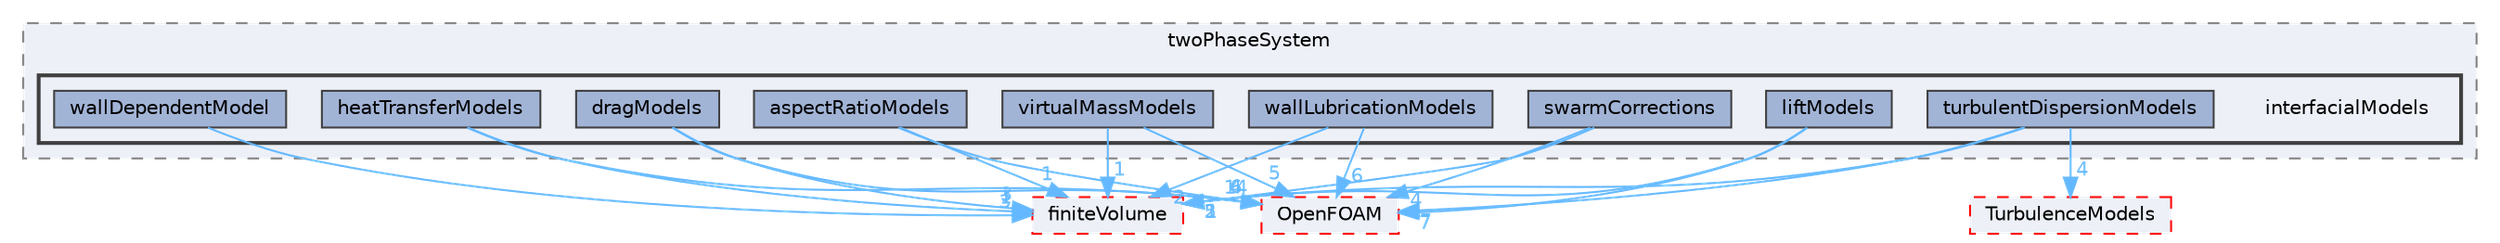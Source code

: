 digraph "src/phaseSystemModels/twoPhaseEuler/twoPhaseSystem/interfacialModels"
{
 // LATEX_PDF_SIZE
  bgcolor="transparent";
  edge [fontname=Helvetica,fontsize=10,labelfontname=Helvetica,labelfontsize=10];
  node [fontname=Helvetica,fontsize=10,shape=box,height=0.2,width=0.4];
  compound=true
  subgraph clusterdir_48b4f6f6adbaa00c93b86e1f6173e48a {
    graph [ bgcolor="#edf0f7", pencolor="grey50", label="twoPhaseSystem", fontname=Helvetica,fontsize=10 style="filled,dashed", URL="dir_48b4f6f6adbaa00c93b86e1f6173e48a.html",tooltip=""]
  subgraph clusterdir_e8eee81cc7e4f9cbfe1fba61f3562479 {
    graph [ bgcolor="#edf0f7", pencolor="grey25", label="", fontname=Helvetica,fontsize=10 style="filled,bold", URL="dir_e8eee81cc7e4f9cbfe1fba61f3562479.html",tooltip=""]
    dir_e8eee81cc7e4f9cbfe1fba61f3562479 [shape=plaintext, label="interfacialModels"];
  dir_0be2b2e54dae3fa57908897e940b2b04 [label="aspectRatioModels", fillcolor="#a2b4d6", color="grey25", style="filled", URL="dir_0be2b2e54dae3fa57908897e940b2b04.html",tooltip=""];
  dir_b837bcfd13fa7ab2eb36015b2b5fd0b5 [label="dragModels", fillcolor="#a2b4d6", color="grey25", style="filled", URL="dir_b837bcfd13fa7ab2eb36015b2b5fd0b5.html",tooltip=""];
  dir_d1acf16962ef20a0c8aab3f9cf45b790 [label="heatTransferModels", fillcolor="#a2b4d6", color="grey25", style="filled", URL="dir_d1acf16962ef20a0c8aab3f9cf45b790.html",tooltip=""];
  dir_d09e821cb6739a10513a2ede3b005a79 [label="liftModels", fillcolor="#a2b4d6", color="grey25", style="filled", URL="dir_d09e821cb6739a10513a2ede3b005a79.html",tooltip=""];
  dir_3d0e779d46b5487007dc03f8b4134c23 [label="swarmCorrections", fillcolor="#a2b4d6", color="grey25", style="filled", URL="dir_3d0e779d46b5487007dc03f8b4134c23.html",tooltip=""];
  dir_db1b9195ef191fc714fd27cb4cadb3fa [label="turbulentDispersionModels", fillcolor="#a2b4d6", color="grey25", style="filled", URL="dir_db1b9195ef191fc714fd27cb4cadb3fa.html",tooltip=""];
  dir_22637c7573bc032590e48c86f2286343 [label="virtualMassModels", fillcolor="#a2b4d6", color="grey25", style="filled", URL="dir_22637c7573bc032590e48c86f2286343.html",tooltip=""];
  dir_fa8f858439c5255c3b904018ce7c664c [label="wallDependentModel", fillcolor="#a2b4d6", color="grey25", style="filled", URL="dir_fa8f858439c5255c3b904018ce7c664c.html",tooltip=""];
  dir_c99cfa17cc51e8028eeba7f51aaf7a41 [label="wallLubricationModels", fillcolor="#a2b4d6", color="grey25", style="filled", URL="dir_c99cfa17cc51e8028eeba7f51aaf7a41.html",tooltip=""];
  }
  }
  dir_1eda626aeac0f0ad2848c36acaa5d501 [label="TurbulenceModels", fillcolor="#edf0f7", color="red", style="filled,dashed", URL="dir_1eda626aeac0f0ad2848c36acaa5d501.html",tooltip=""];
  dir_9bd15774b555cf7259a6fa18f99fe99b [label="finiteVolume", fillcolor="#edf0f7", color="red", style="filled,dashed", URL="dir_9bd15774b555cf7259a6fa18f99fe99b.html",tooltip=""];
  dir_c5473ff19b20e6ec4dfe5c310b3778a8 [label="OpenFOAM", fillcolor="#edf0f7", color="red", style="filled,dashed", URL="dir_c5473ff19b20e6ec4dfe5c310b3778a8.html",tooltip=""];
  dir_0be2b2e54dae3fa57908897e940b2b04->dir_9bd15774b555cf7259a6fa18f99fe99b [headlabel="1", labeldistance=1.5 headhref="dir_000133_001387.html" href="dir_000133_001387.html" color="steelblue1" fontcolor="steelblue1"];
  dir_0be2b2e54dae3fa57908897e940b2b04->dir_c5473ff19b20e6ec4dfe5c310b3778a8 [headlabel="6", labeldistance=1.5 headhref="dir_000133_002695.html" href="dir_000133_002695.html" color="steelblue1" fontcolor="steelblue1"];
  dir_b837bcfd13fa7ab2eb36015b2b5fd0b5->dir_9bd15774b555cf7259a6fa18f99fe99b [headlabel="3", labeldistance=1.5 headhref="dir_001045_001387.html" href="dir_001045_001387.html" color="steelblue1" fontcolor="steelblue1"];
  dir_b837bcfd13fa7ab2eb36015b2b5fd0b5->dir_c5473ff19b20e6ec4dfe5c310b3778a8 [headlabel="14", labeldistance=1.5 headhref="dir_001045_002695.html" href="dir_001045_002695.html" color="steelblue1" fontcolor="steelblue1"];
  dir_d1acf16962ef20a0c8aab3f9cf45b790->dir_9bd15774b555cf7259a6fa18f99fe99b [headlabel="1", labeldistance=1.5 headhref="dir_001725_001387.html" href="dir_001725_001387.html" color="steelblue1" fontcolor="steelblue1"];
  dir_d1acf16962ef20a0c8aab3f9cf45b790->dir_c5473ff19b20e6ec4dfe5c310b3778a8 [headlabel="4", labeldistance=1.5 headhref="dir_001725_002695.html" href="dir_001725_002695.html" color="steelblue1" fontcolor="steelblue1"];
  dir_d09e821cb6739a10513a2ede3b005a79->dir_9bd15774b555cf7259a6fa18f99fe99b [headlabel="5", labeldistance=1.5 headhref="dir_002154_001387.html" href="dir_002154_001387.html" color="steelblue1" fontcolor="steelblue1"];
  dir_d09e821cb6739a10513a2ede3b005a79->dir_c5473ff19b20e6ec4dfe5c310b3778a8 [headlabel="7", labeldistance=1.5 headhref="dir_002154_002695.html" href="dir_002154_002695.html" color="steelblue1" fontcolor="steelblue1"];
  dir_3d0e779d46b5487007dc03f8b4134c23->dir_9bd15774b555cf7259a6fa18f99fe99b [headlabel="1", labeldistance=1.5 headhref="dir_003899_001387.html" href="dir_003899_001387.html" color="steelblue1" fontcolor="steelblue1"];
  dir_3d0e779d46b5487007dc03f8b4134c23->dir_c5473ff19b20e6ec4dfe5c310b3778a8 [headlabel="4", labeldistance=1.5 headhref="dir_003899_002695.html" href="dir_003899_002695.html" color="steelblue1" fontcolor="steelblue1"];
  dir_db1b9195ef191fc714fd27cb4cadb3fa->dir_1eda626aeac0f0ad2848c36acaa5d501 [headlabel="4", labeldistance=1.5 headhref="dir_004153_004143.html" href="dir_004153_004143.html" color="steelblue1" fontcolor="steelblue1"];
  dir_db1b9195ef191fc714fd27cb4cadb3fa->dir_9bd15774b555cf7259a6fa18f99fe99b [headlabel="2", labeldistance=1.5 headhref="dir_004153_001387.html" href="dir_004153_001387.html" color="steelblue1" fontcolor="steelblue1"];
  dir_db1b9195ef191fc714fd27cb4cadb3fa->dir_c5473ff19b20e6ec4dfe5c310b3778a8 [headlabel="7", labeldistance=1.5 headhref="dir_004153_002695.html" href="dir_004153_002695.html" color="steelblue1" fontcolor="steelblue1"];
  dir_22637c7573bc032590e48c86f2286343->dir_9bd15774b555cf7259a6fa18f99fe99b [headlabel="1", labeldistance=1.5 headhref="dir_004280_001387.html" href="dir_004280_001387.html" color="steelblue1" fontcolor="steelblue1"];
  dir_22637c7573bc032590e48c86f2286343->dir_c5473ff19b20e6ec4dfe5c310b3778a8 [headlabel="5", labeldistance=1.5 headhref="dir_004280_002695.html" href="dir_004280_002695.html" color="steelblue1" fontcolor="steelblue1"];
  dir_fa8f858439c5255c3b904018ce7c664c->dir_9bd15774b555cf7259a6fa18f99fe99b [headlabel="3", labeldistance=1.5 headhref="dir_004337_001387.html" href="dir_004337_001387.html" color="steelblue1" fontcolor="steelblue1"];
  dir_c99cfa17cc51e8028eeba7f51aaf7a41->dir_9bd15774b555cf7259a6fa18f99fe99b [headlabel="2", labeldistance=1.5 headhref="dir_004361_001387.html" href="dir_004361_001387.html" color="steelblue1" fontcolor="steelblue1"];
  dir_c99cfa17cc51e8028eeba7f51aaf7a41->dir_c5473ff19b20e6ec4dfe5c310b3778a8 [headlabel="6", labeldistance=1.5 headhref="dir_004361_002695.html" href="dir_004361_002695.html" color="steelblue1" fontcolor="steelblue1"];
}
